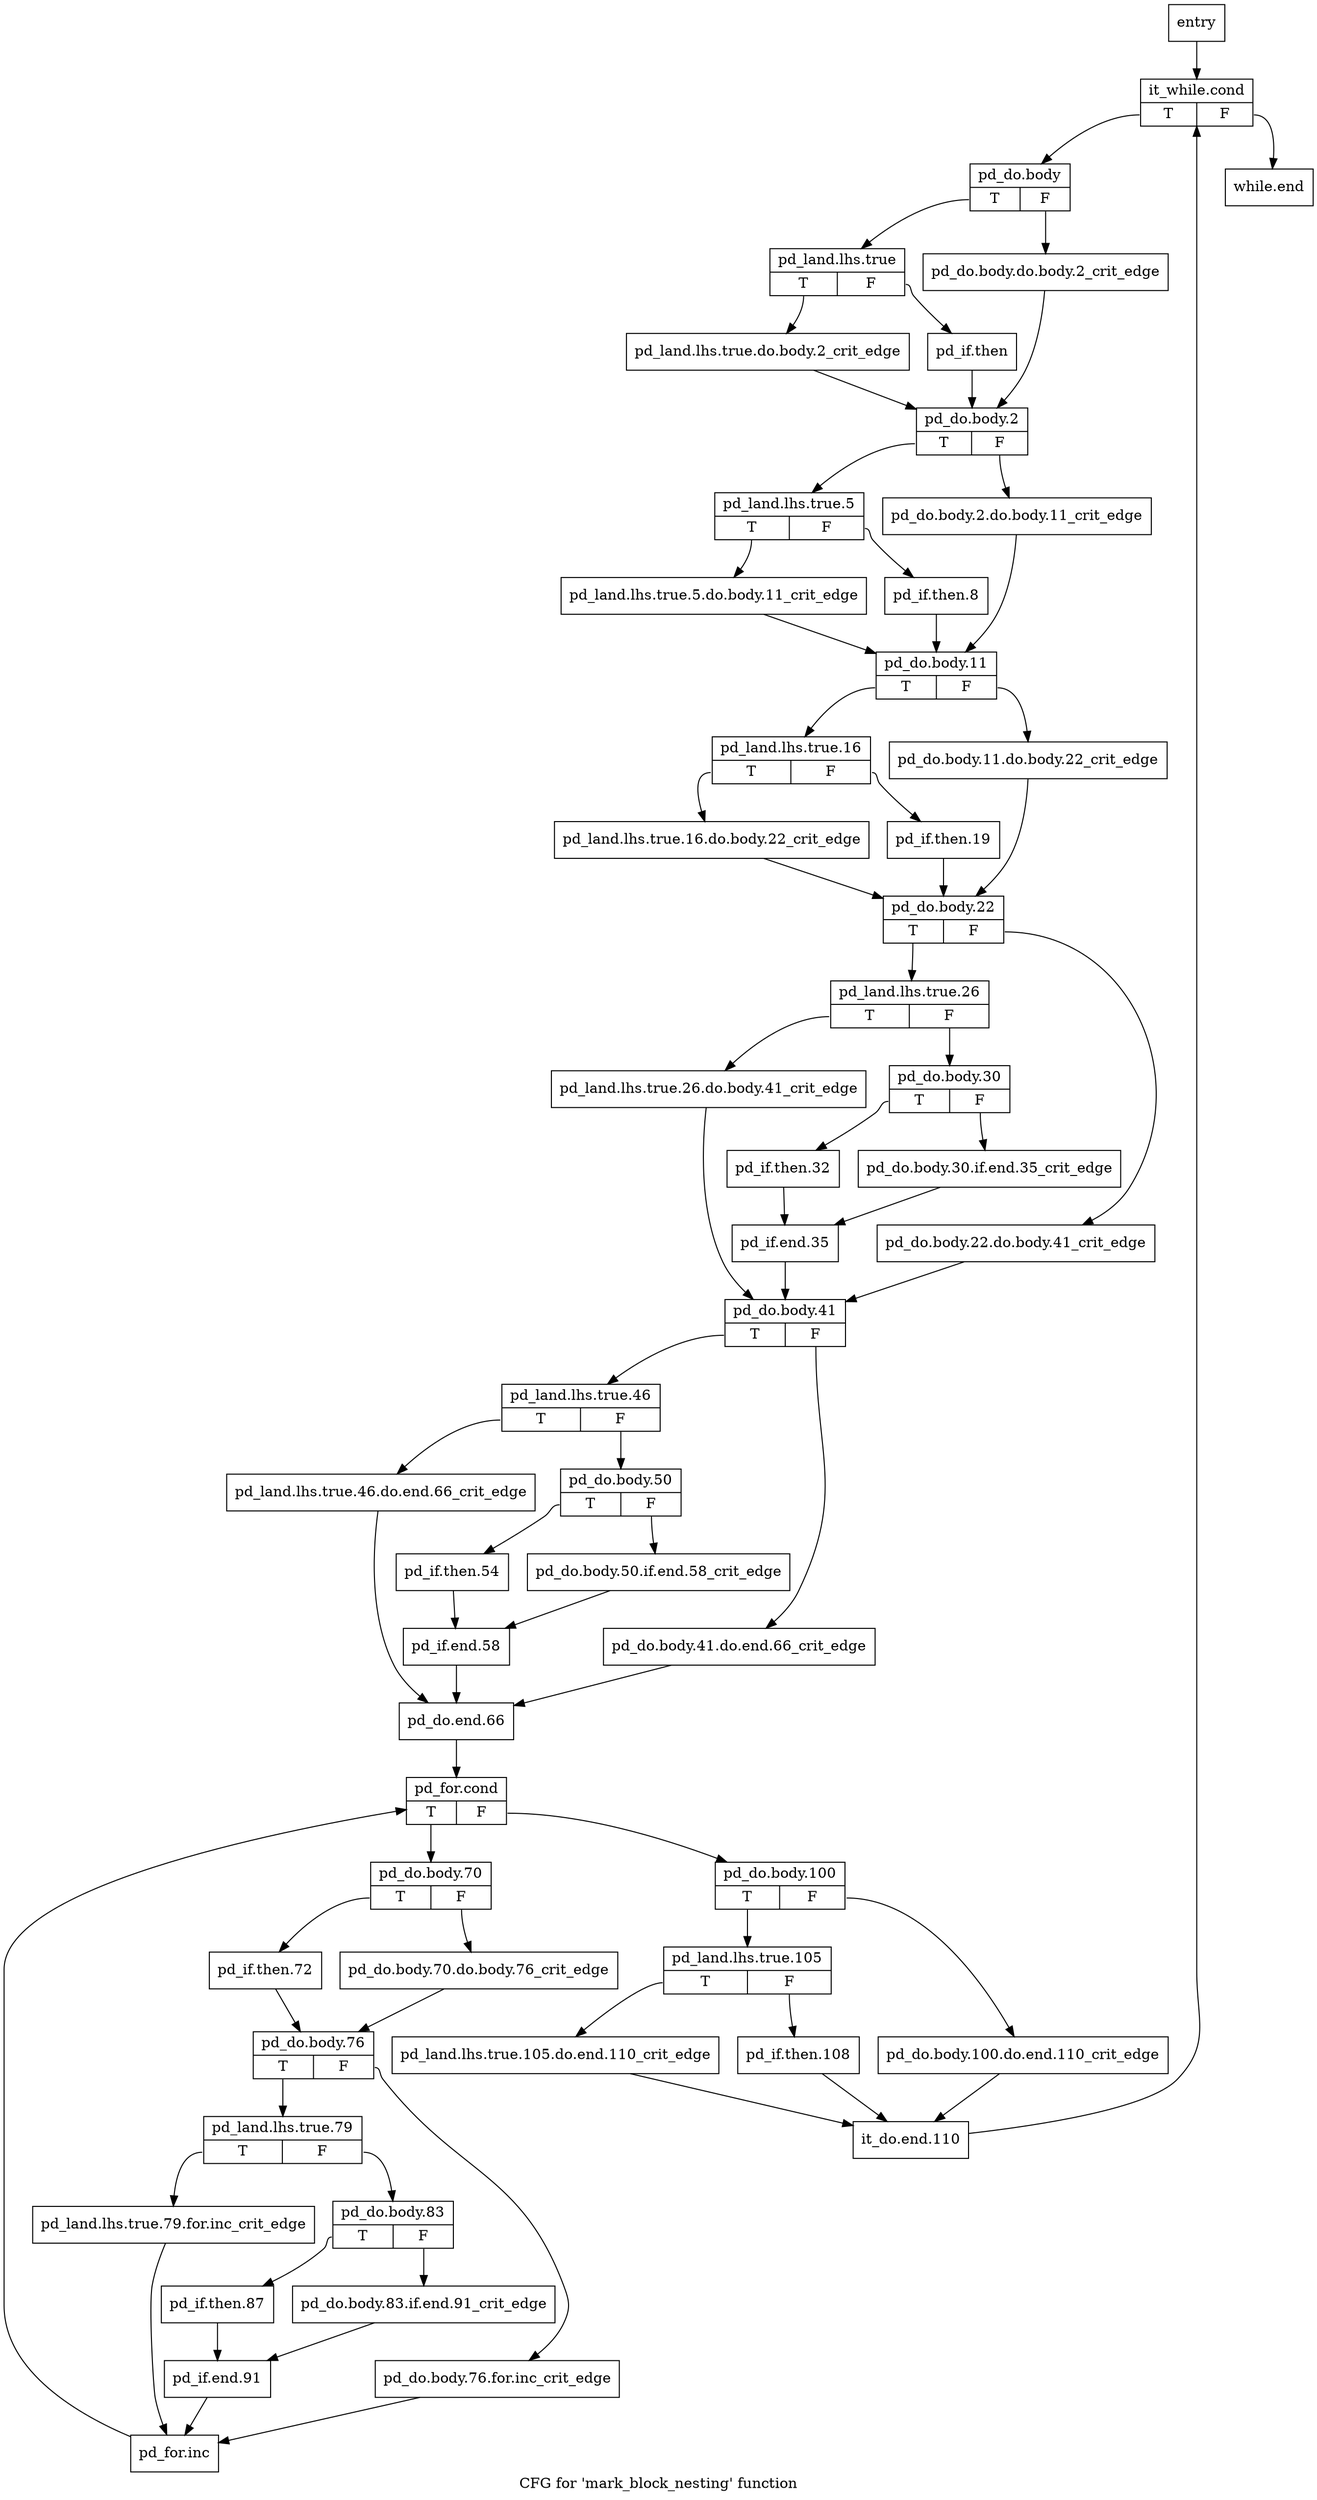 digraph "CFG for 'mark_block_nesting' function" {
	label="CFG for 'mark_block_nesting' function";

	Node0x9361a80 [shape=record,label="{entry}"];
	Node0x9361a80 -> Node0x9361ad0;
	Node0x9361ad0 [shape=record,label="{it_while.cond|{<s0>T|<s1>F}}"];
	Node0x9361ad0:s0 -> Node0x9361b20;
	Node0x9361ad0:s1 -> Node0x93782d0;
	Node0x9361b20 [shape=record,label="{pd_do.body|{<s0>T|<s1>F}}"];
	Node0x9361b20:s0 -> Node0x9377380;
	Node0x9361b20:s1 -> Node0x9361b70;
	Node0x9361b70 [shape=record,label="{pd_do.body.do.body.2_crit_edge}"];
	Node0x9361b70 -> Node0x9377470;
	Node0x9377380 [shape=record,label="{pd_land.lhs.true|{<s0>T|<s1>F}}"];
	Node0x9377380:s0 -> Node0x93773d0;
	Node0x9377380:s1 -> Node0x9377420;
	Node0x93773d0 [shape=record,label="{pd_land.lhs.true.do.body.2_crit_edge}"];
	Node0x93773d0 -> Node0x9377470;
	Node0x9377420 [shape=record,label="{pd_if.then}"];
	Node0x9377420 -> Node0x9377470;
	Node0x9377470 [shape=record,label="{pd_do.body.2|{<s0>T|<s1>F}}"];
	Node0x9377470:s0 -> Node0x9377510;
	Node0x9377470:s1 -> Node0x93774c0;
	Node0x93774c0 [shape=record,label="{pd_do.body.2.do.body.11_crit_edge}"];
	Node0x93774c0 -> Node0x9377600;
	Node0x9377510 [shape=record,label="{pd_land.lhs.true.5|{<s0>T|<s1>F}}"];
	Node0x9377510:s0 -> Node0x9377560;
	Node0x9377510:s1 -> Node0x93775b0;
	Node0x9377560 [shape=record,label="{pd_land.lhs.true.5.do.body.11_crit_edge}"];
	Node0x9377560 -> Node0x9377600;
	Node0x93775b0 [shape=record,label="{pd_if.then.8}"];
	Node0x93775b0 -> Node0x9377600;
	Node0x9377600 [shape=record,label="{pd_do.body.11|{<s0>T|<s1>F}}"];
	Node0x9377600:s0 -> Node0x93776a0;
	Node0x9377600:s1 -> Node0x9377650;
	Node0x9377650 [shape=record,label="{pd_do.body.11.do.body.22_crit_edge}"];
	Node0x9377650 -> Node0x9377790;
	Node0x93776a0 [shape=record,label="{pd_land.lhs.true.16|{<s0>T|<s1>F}}"];
	Node0x93776a0:s0 -> Node0x93776f0;
	Node0x93776a0:s1 -> Node0x9377740;
	Node0x93776f0 [shape=record,label="{pd_land.lhs.true.16.do.body.22_crit_edge}"];
	Node0x93776f0 -> Node0x9377790;
	Node0x9377740 [shape=record,label="{pd_if.then.19}"];
	Node0x9377740 -> Node0x9377790;
	Node0x9377790 [shape=record,label="{pd_do.body.22|{<s0>T|<s1>F}}"];
	Node0x9377790:s0 -> Node0x9377830;
	Node0x9377790:s1 -> Node0x93777e0;
	Node0x93777e0 [shape=record,label="{pd_do.body.22.do.body.41_crit_edge}"];
	Node0x93777e0 -> Node0x9377a10;
	Node0x9377830 [shape=record,label="{pd_land.lhs.true.26|{<s0>T|<s1>F}}"];
	Node0x9377830:s0 -> Node0x9377880;
	Node0x9377830:s1 -> Node0x93778d0;
	Node0x9377880 [shape=record,label="{pd_land.lhs.true.26.do.body.41_crit_edge}"];
	Node0x9377880 -> Node0x9377a10;
	Node0x93778d0 [shape=record,label="{pd_do.body.30|{<s0>T|<s1>F}}"];
	Node0x93778d0:s0 -> Node0x9377970;
	Node0x93778d0:s1 -> Node0x9377920;
	Node0x9377920 [shape=record,label="{pd_do.body.30.if.end.35_crit_edge}"];
	Node0x9377920 -> Node0x93779c0;
	Node0x9377970 [shape=record,label="{pd_if.then.32}"];
	Node0x9377970 -> Node0x93779c0;
	Node0x93779c0 [shape=record,label="{pd_if.end.35}"];
	Node0x93779c0 -> Node0x9377a10;
	Node0x9377a10 [shape=record,label="{pd_do.body.41|{<s0>T|<s1>F}}"];
	Node0x9377a10:s0 -> Node0x9377ab0;
	Node0x9377a10:s1 -> Node0x9377a60;
	Node0x9377a60 [shape=record,label="{pd_do.body.41.do.end.66_crit_edge}"];
	Node0x9377a60 -> Node0x9377c90;
	Node0x9377ab0 [shape=record,label="{pd_land.lhs.true.46|{<s0>T|<s1>F}}"];
	Node0x9377ab0:s0 -> Node0x9377b00;
	Node0x9377ab0:s1 -> Node0x9377b50;
	Node0x9377b00 [shape=record,label="{pd_land.lhs.true.46.do.end.66_crit_edge}"];
	Node0x9377b00 -> Node0x9377c90;
	Node0x9377b50 [shape=record,label="{pd_do.body.50|{<s0>T|<s1>F}}"];
	Node0x9377b50:s0 -> Node0x9377bf0;
	Node0x9377b50:s1 -> Node0x9377ba0;
	Node0x9377ba0 [shape=record,label="{pd_do.body.50.if.end.58_crit_edge}"];
	Node0x9377ba0 -> Node0x9377c40;
	Node0x9377bf0 [shape=record,label="{pd_if.then.54}"];
	Node0x9377bf0 -> Node0x9377c40;
	Node0x9377c40 [shape=record,label="{pd_if.end.58}"];
	Node0x9377c40 -> Node0x9377c90;
	Node0x9377c90 [shape=record,label="{pd_do.end.66}"];
	Node0x9377c90 -> Node0x9377ce0;
	Node0x9377ce0 [shape=record,label="{pd_for.cond|{<s0>T|<s1>F}}"];
	Node0x9377ce0:s0 -> Node0x9377d30;
	Node0x9377ce0:s1 -> Node0x93780f0;
	Node0x9377d30 [shape=record,label="{pd_do.body.70|{<s0>T|<s1>F}}"];
	Node0x9377d30:s0 -> Node0x9377dd0;
	Node0x9377d30:s1 -> Node0x9377d80;
	Node0x9377d80 [shape=record,label="{pd_do.body.70.do.body.76_crit_edge}"];
	Node0x9377d80 -> Node0x9377e20;
	Node0x9377dd0 [shape=record,label="{pd_if.then.72}"];
	Node0x9377dd0 -> Node0x9377e20;
	Node0x9377e20 [shape=record,label="{pd_do.body.76|{<s0>T|<s1>F}}"];
	Node0x9377e20:s0 -> Node0x9377ec0;
	Node0x9377e20:s1 -> Node0x9377e70;
	Node0x9377e70 [shape=record,label="{pd_do.body.76.for.inc_crit_edge}"];
	Node0x9377e70 -> Node0x93780a0;
	Node0x9377ec0 [shape=record,label="{pd_land.lhs.true.79|{<s0>T|<s1>F}}"];
	Node0x9377ec0:s0 -> Node0x9377f10;
	Node0x9377ec0:s1 -> Node0x9377f60;
	Node0x9377f10 [shape=record,label="{pd_land.lhs.true.79.for.inc_crit_edge}"];
	Node0x9377f10 -> Node0x93780a0;
	Node0x9377f60 [shape=record,label="{pd_do.body.83|{<s0>T|<s1>F}}"];
	Node0x9377f60:s0 -> Node0x9378000;
	Node0x9377f60:s1 -> Node0x9377fb0;
	Node0x9377fb0 [shape=record,label="{pd_do.body.83.if.end.91_crit_edge}"];
	Node0x9377fb0 -> Node0x9378050;
	Node0x9378000 [shape=record,label="{pd_if.then.87}"];
	Node0x9378000 -> Node0x9378050;
	Node0x9378050 [shape=record,label="{pd_if.end.91}"];
	Node0x9378050 -> Node0x93780a0;
	Node0x93780a0 [shape=record,label="{pd_for.inc}"];
	Node0x93780a0 -> Node0x9377ce0;
	Node0x93780f0 [shape=record,label="{pd_do.body.100|{<s0>T|<s1>F}}"];
	Node0x93780f0:s0 -> Node0x9378190;
	Node0x93780f0:s1 -> Node0x9378140;
	Node0x9378140 [shape=record,label="{pd_do.body.100.do.end.110_crit_edge}"];
	Node0x9378140 -> Node0x9378280;
	Node0x9378190 [shape=record,label="{pd_land.lhs.true.105|{<s0>T|<s1>F}}"];
	Node0x9378190:s0 -> Node0x93781e0;
	Node0x9378190:s1 -> Node0x9378230;
	Node0x93781e0 [shape=record,label="{pd_land.lhs.true.105.do.end.110_crit_edge}"];
	Node0x93781e0 -> Node0x9378280;
	Node0x9378230 [shape=record,label="{pd_if.then.108}"];
	Node0x9378230 -> Node0x9378280;
	Node0x9378280 [shape=record,label="{it_do.end.110}"];
	Node0x9378280 -> Node0x9361ad0;
	Node0x93782d0 [shape=record,label="{while.end}"];
}
